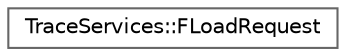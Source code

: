 digraph "Graphical Class Hierarchy"
{
 // INTERACTIVE_SVG=YES
 // LATEX_PDF_SIZE
  bgcolor="transparent";
  edge [fontname=Helvetica,fontsize=10,labelfontname=Helvetica,labelfontsize=10];
  node [fontname=Helvetica,fontsize=10,shape=box,height=0.2,width=0.4];
  rankdir="LR";
  Node0 [id="Node000000",label="TraceServices::FLoadRequest",height=0.2,width=0.4,color="grey40", fillcolor="white", style="filled",URL="$df/dd6/structTraceServices_1_1FLoadRequest.html",tooltip=" "];
}

